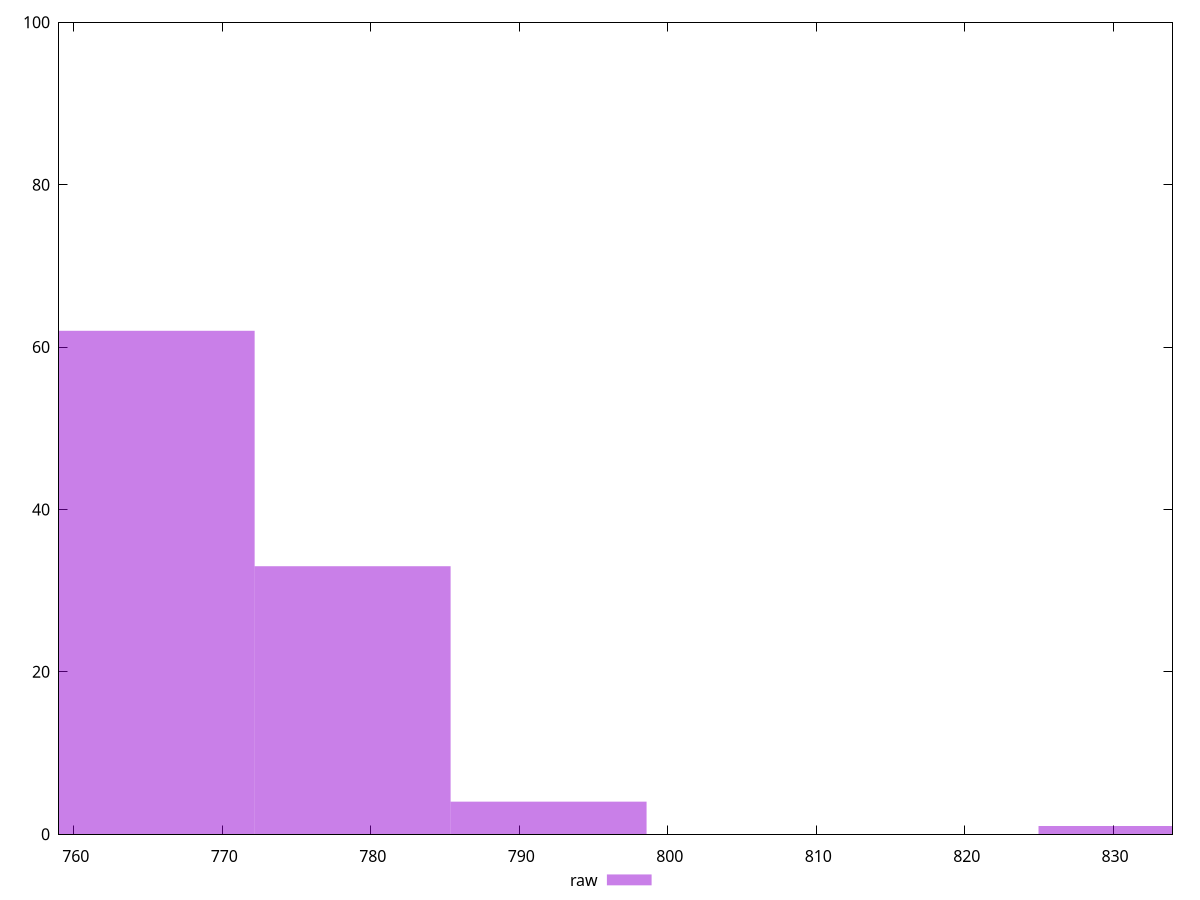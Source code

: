 reset

$raw <<EOF
765.5771077426772 62
778.7767130485854 33
791.9763183544936 4
831.5751342722183 1
EOF

set key outside below
set boxwidth 13.199605305908227
set xrange [759:834]
set yrange [0:100]
set trange [0:100]
set style fill transparent solid 0.5 noborder
set terminal svg size 640, 490 enhanced background rgb 'white'
set output "report_00011_2021-02-09T10:53:21.242Z/uses-rel-preload/samples/pages+cached+noadtech+nomedia+nocss/raw/histogram.svg"

plot $raw title "raw" with boxes

reset
